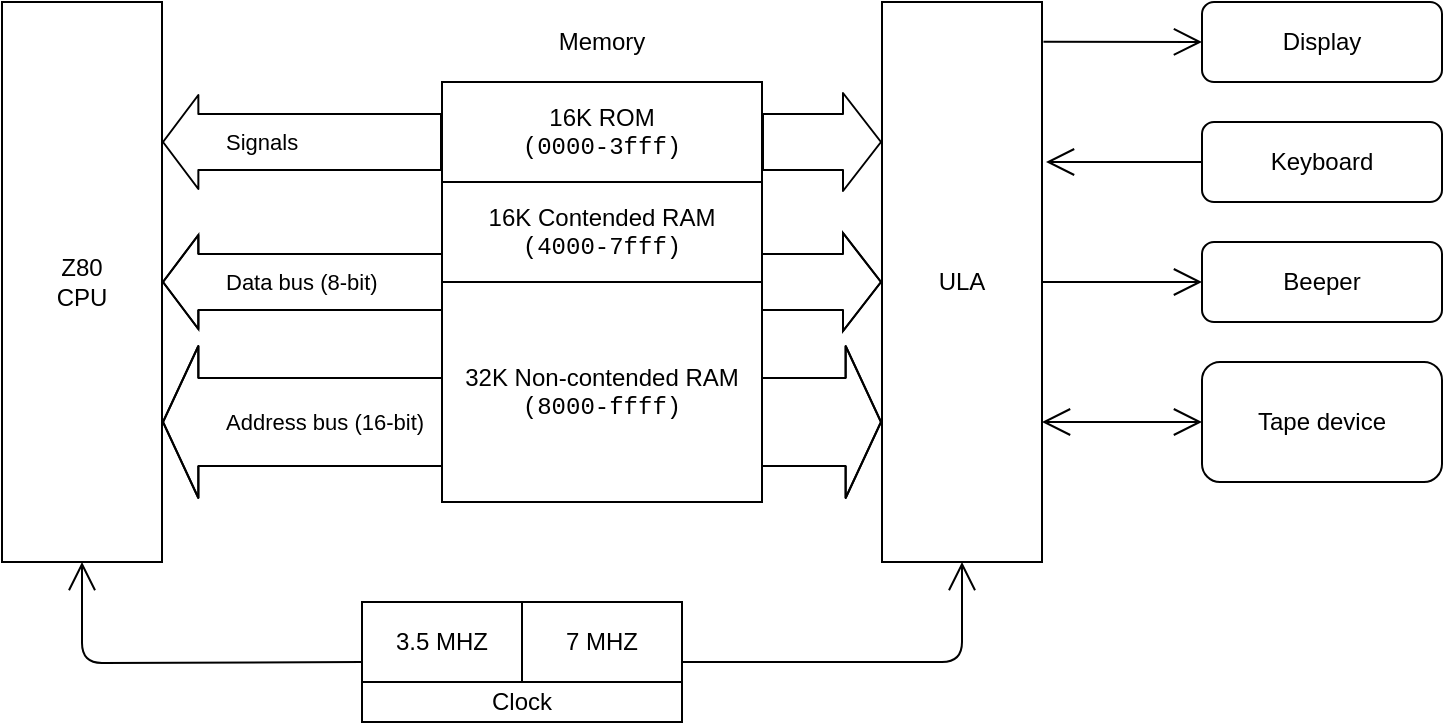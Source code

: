 <mxfile>
    <diagram id="FrYQtZJXJazptwY5Lzks" name="Page-1">
        <mxGraphModel dx="955" dy="739" grid="1" gridSize="10" guides="1" tooltips="1" connect="1" arrows="1" fold="1" page="1" pageScale="1" pageWidth="1169" pageHeight="827" math="0" shadow="0">
            <root>
                <mxCell id="0"/>
                <mxCell id="1" parent="0"/>
                <mxCell id="2" value="Z80&lt;br&gt;CPU" style="rounded=0;whiteSpace=wrap;html=1;" vertex="1" parent="1">
                    <mxGeometry x="40" y="40" width="80" height="280" as="geometry"/>
                </mxCell>
                <mxCell id="4" value="ULA" style="rounded=0;whiteSpace=wrap;html=1;" vertex="1" parent="1">
                    <mxGeometry x="480" y="40" width="80" height="280" as="geometry"/>
                </mxCell>
                <mxCell id="5" value="Data bus (8-bit)" style="shape=flexArrow;endArrow=classic;startArrow=classic;html=1;entryX=0;entryY=0.5;entryDx=0;entryDy=0;startWidth=18;startSize=5.56;width=28;align=left;" edge="1" parent="1" target="4">
                    <mxGeometry x="-0.833" width="100" height="100" relative="1" as="geometry">
                        <mxPoint x="120" y="180" as="sourcePoint"/>
                        <mxPoint x="310" y="400" as="targetPoint"/>
                        <Array as="points">
                            <mxPoint x="250" y="180"/>
                        </Array>
                        <mxPoint as="offset"/>
                    </mxGeometry>
                </mxCell>
                <mxCell id="6" value="Address bus (16-bit)" style="shape=flexArrow;endArrow=classic;startArrow=classic;html=1;entryX=0;entryY=0.75;entryDx=0;entryDy=0;exitX=1;exitY=0.75;exitDx=0;exitDy=0;startWidth=31;startSize=5.56;width=44;endWidth=31;endSize=5.56;align=left;" edge="1" parent="1" source="2" target="4">
                    <mxGeometry x="-0.833" width="100" height="100" relative="1" as="geometry">
                        <mxPoint x="150" y="420" as="sourcePoint"/>
                        <mxPoint x="350" y="420" as="targetPoint"/>
                        <Array as="points">
                            <mxPoint x="190" y="250"/>
                        </Array>
                        <mxPoint as="offset"/>
                    </mxGeometry>
                </mxCell>
                <mxCell id="7" value="Signals" style="shape=flexArrow;endArrow=classic;startArrow=none;html=1;entryX=0;entryY=0.25;entryDx=0;entryDy=0;startWidth=18;startSize=5.56;width=28;align=left;strokeWidth=1;" edge="1" parent="1" target="4">
                    <mxGeometry x="-1" y="-270" width="100" height="100" relative="1" as="geometry">
                        <mxPoint x="420" y="110" as="sourcePoint"/>
                        <mxPoint x="330" y="190" as="targetPoint"/>
                        <Array as="points"/>
                        <mxPoint x="-270" y="-270" as="offset"/>
                    </mxGeometry>
                </mxCell>
                <mxCell id="8" value="3.5 MHZ" style="rounded=0;whiteSpace=wrap;html=1;" vertex="1" parent="1">
                    <mxGeometry x="220" y="340" width="80" height="40" as="geometry"/>
                </mxCell>
                <mxCell id="12" style="edgeStyle=orthogonalEdgeStyle;html=1;exitX=1;exitY=0.75;exitDx=0;exitDy=0;entryX=0.5;entryY=1;entryDx=0;entryDy=0;endArrow=open;endFill=0;endSize=12;strokeWidth=1;" edge="1" parent="1" source="9" target="4">
                    <mxGeometry relative="1" as="geometry"/>
                </mxCell>
                <mxCell id="9" value="7 MHZ" style="rounded=0;whiteSpace=wrap;html=1;" vertex="1" parent="1">
                    <mxGeometry x="300" y="340" width="80" height="40" as="geometry"/>
                </mxCell>
                <mxCell id="11" style="edgeStyle=orthogonalEdgeStyle;html=1;entryX=0.5;entryY=1;entryDx=0;entryDy=0;endArrow=open;endFill=0;strokeWidth=1;endSize=12;" edge="1" parent="1" target="2">
                    <mxGeometry relative="1" as="geometry">
                        <mxPoint x="220" y="370" as="sourcePoint"/>
                    </mxGeometry>
                </mxCell>
                <mxCell id="10" value="Clock" style="rounded=0;whiteSpace=wrap;html=1;" vertex="1" parent="1">
                    <mxGeometry x="220" y="380" width="160" height="20" as="geometry"/>
                </mxCell>
                <mxCell id="17" value="" style="shape=flexArrow;endArrow=none;startArrow=classic;html=1;startWidth=18;startSize=5.56;width=28;align=left;strokeWidth=1;" edge="1" parent="1">
                    <mxGeometry x="-0.778" width="100" height="100" relative="1" as="geometry">
                        <mxPoint x="120" y="110" as="sourcePoint"/>
                        <mxPoint x="260" y="110" as="targetPoint"/>
                        <Array as="points"/>
                        <mxPoint as="offset"/>
                    </mxGeometry>
                </mxCell>
                <mxCell id="18" value="Memory" style="text;html=1;strokeColor=none;fillColor=none;align=center;verticalAlign=middle;whiteSpace=wrap;rounded=0;" vertex="1" parent="1">
                    <mxGeometry x="260" y="50" width="160" height="20" as="geometry"/>
                </mxCell>
                <mxCell id="19" value="16K ROM&lt;br&gt;&lt;font face=&quot;Courier New&quot;&gt;(0000-3fff)&lt;/font&gt;" style="rounded=0;whiteSpace=wrap;html=1;" vertex="1" parent="1">
                    <mxGeometry x="260" y="80" width="160" height="50" as="geometry"/>
                </mxCell>
                <mxCell id="22" value="16K Contended RAM&lt;br&gt;&lt;font face=&quot;Courier New&quot;&gt;(4000-7fff)&lt;/font&gt;" style="rounded=0;whiteSpace=wrap;html=1;" vertex="1" parent="1">
                    <mxGeometry x="260" y="130" width="160" height="50" as="geometry"/>
                </mxCell>
                <mxCell id="23" value="32K Non-contended RAM&lt;br&gt;&lt;font face=&quot;Courier New&quot;&gt;(8000-ffff)&lt;/font&gt;" style="rounded=0;whiteSpace=wrap;html=1;" vertex="1" parent="1">
                    <mxGeometry x="260" y="180" width="160" height="110" as="geometry"/>
                </mxCell>
                <mxCell id="24" value="Display" style="rounded=1;whiteSpace=wrap;html=1;" vertex="1" parent="1">
                    <mxGeometry x="640" y="40" width="120" height="40" as="geometry"/>
                </mxCell>
                <mxCell id="25" value="" style="endArrow=open;html=1;align=left;endFill=0;endSize=12;strokeWidth=1;entryX=0;entryY=0.5;entryDx=0;entryDy=0;exitX=1.009;exitY=0.071;exitDx=0;exitDy=0;exitPerimeter=0;" edge="1" parent="1" source="4" target="24">
                    <mxGeometry width="50" height="50" relative="1" as="geometry">
                        <mxPoint x="580" y="50" as="sourcePoint"/>
                        <mxPoint x="640" y="70" as="targetPoint"/>
                    </mxGeometry>
                </mxCell>
                <mxCell id="26" value="Keyboard" style="rounded=1;whiteSpace=wrap;html=1;" vertex="1" parent="1">
                    <mxGeometry x="640" y="100" width="120" height="40" as="geometry"/>
                </mxCell>
                <mxCell id="27" value="" style="endArrow=open;html=1;align=left;endFill=0;endSize=12;strokeWidth=1;exitX=0;exitY=0.5;exitDx=0;exitDy=0;" edge="1" parent="1" source="26">
                    <mxGeometry width="50" height="50" relative="1" as="geometry">
                        <mxPoint x="640" y="200" as="sourcePoint"/>
                        <mxPoint x="562" y="120" as="targetPoint"/>
                        <Array as="points"/>
                    </mxGeometry>
                </mxCell>
                <mxCell id="28" value="Beeper" style="rounded=1;whiteSpace=wrap;html=1;" vertex="1" parent="1">
                    <mxGeometry x="640" y="160" width="120" height="40" as="geometry"/>
                </mxCell>
                <mxCell id="29" value="" style="endArrow=open;html=1;align=left;endFill=0;endSize=12;strokeWidth=1;entryX=0;entryY=0.5;entryDx=0;entryDy=0;exitX=1;exitY=0.5;exitDx=0;exitDy=0;" edge="1" parent="1" source="4" target="28">
                    <mxGeometry width="50" height="50" relative="1" as="geometry">
                        <mxPoint x="570.72" y="69.88" as="sourcePoint"/>
                        <mxPoint x="650" y="70" as="targetPoint"/>
                    </mxGeometry>
                </mxCell>
                <mxCell id="31" value="Tape device" style="rounded=1;whiteSpace=wrap;html=1;" vertex="1" parent="1">
                    <mxGeometry x="640" y="220" width="120" height="60" as="geometry"/>
                </mxCell>
                <mxCell id="32" value="" style="endArrow=open;html=1;align=left;endFill=0;endSize=12;strokeWidth=1;entryX=0;entryY=0.5;entryDx=0;entryDy=0;exitX=1;exitY=0.75;exitDx=0;exitDy=0;startArrow=open;startFill=0;startSize=12;" edge="1" parent="1" source="4" target="31">
                    <mxGeometry width="50" height="50" relative="1" as="geometry">
                        <mxPoint x="570" y="190" as="sourcePoint"/>
                        <mxPoint x="650" y="190" as="targetPoint"/>
                    </mxGeometry>
                </mxCell>
            </root>
        </mxGraphModel>
    </diagram>
</mxfile>
